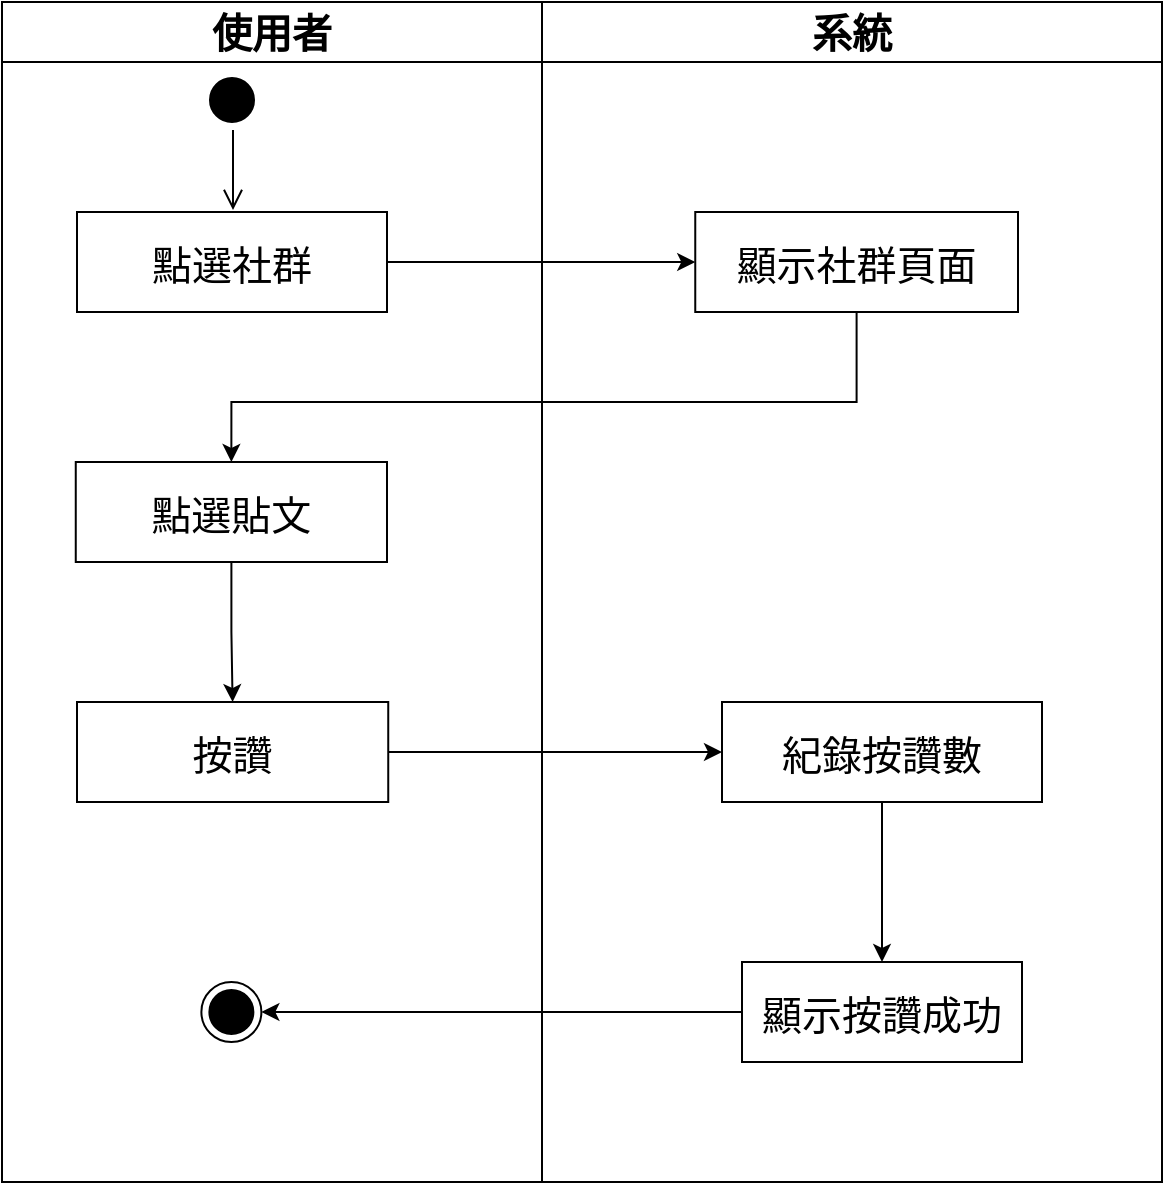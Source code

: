 <mxfile version="26.2.15">
  <diagram name="按讚活動圖" id="AY2VR2jHAgnaNs_ThkT7">
    <mxGraphModel dx="915" dy="903" grid="1" gridSize="10" guides="1" tooltips="1" connect="1" arrows="1" fold="1" page="1" pageScale="1" pageWidth="827" pageHeight="1169" math="0" shadow="0">
      <root>
        <mxCell id="0" />
        <mxCell id="1" parent="0" />
        <mxCell id="we0SLsiICp8ScAnNYX2L-1" value="" style="ellipse;shape=startState;fillColor=#000000;strokeColor=#000000;" vertex="1" parent="1">
          <mxGeometry x="230" y="444" width="30" height="30" as="geometry" />
        </mxCell>
        <mxCell id="we0SLsiICp8ScAnNYX2L-2" value="" style="edgeStyle=elbowEdgeStyle;elbow=horizontal;verticalAlign=bottom;endArrow=open;endSize=8;strokeColor=#000000;endFill=1;rounded=0;fillColor=#000000;" edge="1" parent="1" source="we0SLsiICp8ScAnNYX2L-1">
          <mxGeometry x="100" y="40" as="geometry">
            <mxPoint x="245.643" y="514" as="targetPoint" />
          </mxGeometry>
        </mxCell>
        <mxCell id="we0SLsiICp8ScAnNYX2L-3" value="" style="endArrow=open;strokeColor=#000000;endFill=1;rounded=0" edge="1" parent="1" target="we0SLsiICp8ScAnNYX2L-6">
          <mxGeometry relative="1" as="geometry">
            <mxPoint x="245" y="556" as="sourcePoint" />
            <mxPoint x="244.75" y="616" as="targetPoint" />
          </mxGeometry>
        </mxCell>
        <mxCell id="we0SLsiICp8ScAnNYX2L-4" value="使用者" style="swimlane;whiteSpace=wrap;startSize=30;fontSize=20;" vertex="1" parent="1">
          <mxGeometry x="130" y="410" width="270" height="590" as="geometry" />
        </mxCell>
        <mxCell id="we0SLsiICp8ScAnNYX2L-5" value="" style="ellipse;html=1;shape=endState;fillColor=#000000;strokeColor=#000000;" vertex="1" parent="we0SLsiICp8ScAnNYX2L-4">
          <mxGeometry x="99.69" y="490" width="30" height="30" as="geometry" />
        </mxCell>
        <mxCell id="we0SLsiICp8ScAnNYX2L-6" value="點選社群" style="fontSize=20;" vertex="1" parent="we0SLsiICp8ScAnNYX2L-4">
          <mxGeometry x="37.5" y="105" width="155" height="50" as="geometry" />
        </mxCell>
        <mxCell id="we0SLsiICp8ScAnNYX2L-29" style="edgeStyle=orthogonalEdgeStyle;rounded=0;orthogonalLoop=1;jettySize=auto;html=1;" edge="1" parent="we0SLsiICp8ScAnNYX2L-4" source="we0SLsiICp8ScAnNYX2L-8" target="we0SLsiICp8ScAnNYX2L-28">
          <mxGeometry relative="1" as="geometry" />
        </mxCell>
        <mxCell id="we0SLsiICp8ScAnNYX2L-8" value="點選貼文" style="fontSize=20;" vertex="1" parent="we0SLsiICp8ScAnNYX2L-4">
          <mxGeometry x="36.88" y="230" width="155.62" height="50" as="geometry" />
        </mxCell>
        <mxCell id="we0SLsiICp8ScAnNYX2L-28" value="按讚" style="fontSize=20;" vertex="1" parent="we0SLsiICp8ScAnNYX2L-4">
          <mxGeometry x="37.5" y="350" width="155.62" height="50" as="geometry" />
        </mxCell>
        <mxCell id="we0SLsiICp8ScAnNYX2L-10" value="系統" style="swimlane;whiteSpace=wrap;startSize=30;fontSize=20;" vertex="1" parent="1">
          <mxGeometry x="400" y="410" width="310" height="590" as="geometry" />
        </mxCell>
        <mxCell id="we0SLsiICp8ScAnNYX2L-16" value="顯示社群頁面" style="fontSize=20;" vertex="1" parent="we0SLsiICp8ScAnNYX2L-10">
          <mxGeometry x="76.63" y="105" width="161.37" height="50" as="geometry" />
        </mxCell>
        <mxCell id="we0SLsiICp8ScAnNYX2L-18" value="紀錄按讚數" style="fontSize=20;" vertex="1" parent="we0SLsiICp8ScAnNYX2L-10">
          <mxGeometry x="90" y="350" width="160" height="50" as="geometry" />
        </mxCell>
        <mxCell id="we0SLsiICp8ScAnNYX2L-19" value="顯示按讚成功" style="fontSize=20;" vertex="1" parent="we0SLsiICp8ScAnNYX2L-10">
          <mxGeometry x="100" y="480" width="140" height="50" as="geometry" />
        </mxCell>
        <mxCell id="we0SLsiICp8ScAnNYX2L-31" style="edgeStyle=orthogonalEdgeStyle;rounded=0;orthogonalLoop=1;jettySize=auto;html=1;entryX=0.5;entryY=0;entryDx=0;entryDy=0;" edge="1" parent="we0SLsiICp8ScAnNYX2L-10" source="we0SLsiICp8ScAnNYX2L-18" target="we0SLsiICp8ScAnNYX2L-19">
          <mxGeometry relative="1" as="geometry" />
        </mxCell>
        <mxCell id="we0SLsiICp8ScAnNYX2L-23" style="edgeStyle=orthogonalEdgeStyle;rounded=0;orthogonalLoop=1;jettySize=auto;html=1;entryX=0;entryY=0.5;entryDx=0;entryDy=0;" edge="1" parent="1" source="we0SLsiICp8ScAnNYX2L-6" target="we0SLsiICp8ScAnNYX2L-16">
          <mxGeometry relative="1" as="geometry" />
        </mxCell>
        <mxCell id="we0SLsiICp8ScAnNYX2L-24" style="edgeStyle=orthogonalEdgeStyle;rounded=0;orthogonalLoop=1;jettySize=auto;html=1;entryX=0.5;entryY=0;entryDx=0;entryDy=0;" edge="1" parent="1" source="we0SLsiICp8ScAnNYX2L-16" target="we0SLsiICp8ScAnNYX2L-8">
          <mxGeometry relative="1" as="geometry">
            <Array as="points">
              <mxPoint x="557" y="610" />
              <mxPoint x="245" y="610" />
            </Array>
          </mxGeometry>
        </mxCell>
        <mxCell id="we0SLsiICp8ScAnNYX2L-30" style="edgeStyle=orthogonalEdgeStyle;rounded=0;orthogonalLoop=1;jettySize=auto;html=1;" edge="1" parent="1" source="we0SLsiICp8ScAnNYX2L-28" target="we0SLsiICp8ScAnNYX2L-18">
          <mxGeometry relative="1" as="geometry" />
        </mxCell>
        <mxCell id="we0SLsiICp8ScAnNYX2L-32" style="edgeStyle=orthogonalEdgeStyle;rounded=0;orthogonalLoop=1;jettySize=auto;html=1;entryX=1;entryY=0.5;entryDx=0;entryDy=0;" edge="1" parent="1" source="we0SLsiICp8ScAnNYX2L-19" target="we0SLsiICp8ScAnNYX2L-5">
          <mxGeometry relative="1" as="geometry" />
        </mxCell>
      </root>
    </mxGraphModel>
  </diagram>
</mxfile>
